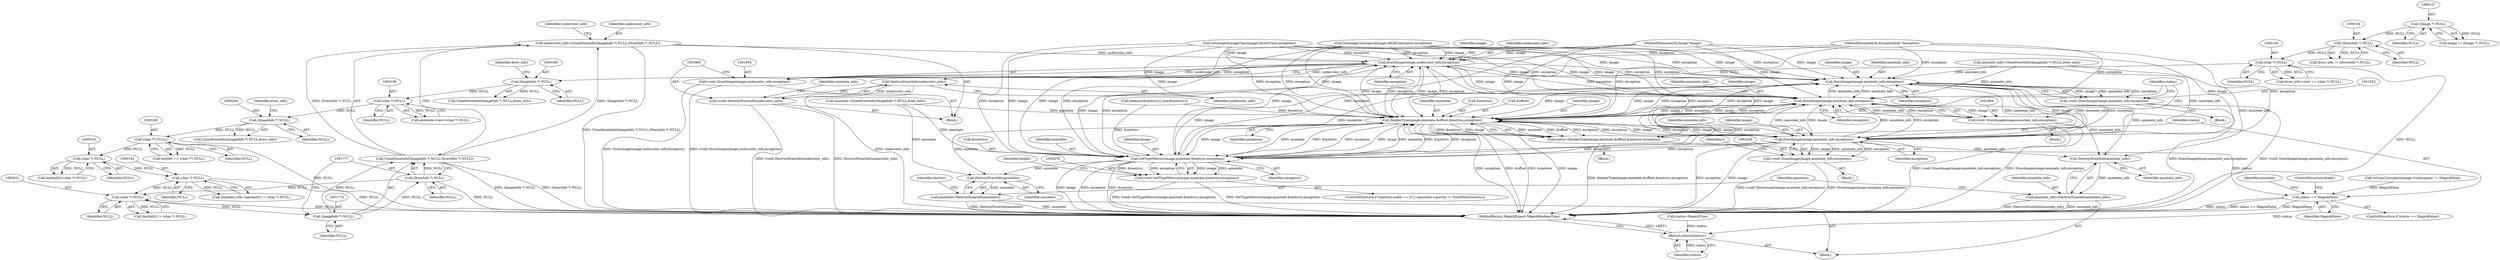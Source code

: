 digraph "0_ImageMagick_f595a1985233c399a05c0c37cc41de16a90dd025@pointer" {
"1001770" [label="(Call,undercolor_info=CloneDrawInfo((ImageInfo *) NULL,(DrawInfo *) NULL))"];
"1001772" [label="(Call,CloneDrawInfo((ImageInfo *) NULL,(DrawInfo *) NULL))"];
"1001773" [label="(Call,(ImageInfo *) NULL)"];
"1000411" [label="(Call,(char *) NULL)"];
"1001776" [label="(Call,(DrawInfo *) NULL)"];
"1000333" [label="(Call,(char *) NULL)"];
"1000318" [label="(Call,(char *) NULL)"];
"1000239" [label="(Call,(char **) NULL)"];
"1000203" [label="(Call,(ImageInfo *) NULL)"];
"1000197" [label="(Call,(char *) NULL)"];
"1000184" [label="(Call,(ImageInfo *) NULL)"];
"1000167" [label="(Call,(char *) NULL)"];
"1000153" [label="(Call,(DrawInfo *) NULL)"];
"1000126" [label="(Call,(Image *) NULL)"];
"1001855" [label="(Call,DrawImage(image,undercolor_info,exception))"];
"1001853" [label="(Call,(void) DrawImage(image,undercolor_info,exception))"];
"1001861" [label="(Call,DestroyDrawInfo(undercolor_info))"];
"1001859" [label="(Call,(void) DestroyDrawInfo(undercolor_info))"];
"1001933" [label="(Call,DrawImage(image,annotate_info,exception))"];
"1001931" [label="(Call,(void) DrawImage(image,annotate_info,exception))"];
"1001970" [label="(Call,DrawImage(image,annotate_info,exception))"];
"1001968" [label="(Call,(void) DrawImage(image,annotate_info,exception))"];
"1001976" [label="(Call,RenderType(image,annotate,&offset,&metrics,exception))"];
"1000479" [label="(Call,GetTypeMetrics(image,annotate,&metrics,exception))"];
"1000477" [label="(Call,(void) GetTypeMetrics(image,annotate,&metrics,exception))"];
"1002039" [label="(Call,DestroyDrawInfo(annotate))"];
"1002037" [label="(Call,annotate=DestroyDrawInfo(annotate))"];
"1001974" [label="(Call,status=RenderType(image,annotate,&offset,&metrics,exception))"];
"1001985" [label="(Call,status == MagickFalse)"];
"1002047" [label="(Return,return(status);)"];
"1002029" [label="(Call,DrawImage(image,annotate_info,exception))"];
"1002027" [label="(Call,(void) DrawImage(image,annotate_info,exception))"];
"1002035" [label="(Call,DestroyDrawInfo(annotate_info))"];
"1002033" [label="(Call,annotate_info=DestroyDrawInfo(annotate_info))"];
"1001861" [label="(Call,DestroyDrawInfo(undercolor_info))"];
"1000357" [label="(Call,SetImageStorageClass(image,DirectClass,exception))"];
"1000163" [label="(Call,draw_info->text == (char *) NULL)"];
"1000392" [label="(Call,status=MagickTrue)"];
"1000484" [label="(Identifier,exception)"];
"1000320" [label="(Identifier,NULL)"];
"1000482" [label="(Call,&metrics)"];
"1002031" [label="(Identifier,annotate_info)"];
"1000199" [label="(Identifier,NULL)"];
"1000107" [label="(MethodParameterIn,ExceptionInfo *exception)"];
"1002048" [label="(Identifier,status)"];
"1000407" [label="(Call,textlist[i] != (char *) NULL)"];
"1001772" [label="(Call,CloneDrawInfo((ImageInfo *) NULL,(DrawInfo *) NULL))"];
"1000239" [label="(Call,(char **) NULL)"];
"1001970" [label="(Call,DrawImage(image,annotate_info,exception))"];
"1001866" [label="(Identifier,annotate_info)"];
"1002034" [label="(Identifier,annotate_info)"];
"1001933" [label="(Call,DrawImage(image,annotate_info,exception))"];
"1001981" [label="(Call,&metrics)"];
"1000186" [label="(Identifier,NULL)"];
"1001856" [label="(Identifier,image)"];
"1001855" [label="(Call,DrawImage(image,undercolor_info,exception))"];
"1002038" [label="(Identifier,annotate)"];
"1000183" [label="(Call,CloneDrawInfo((ImageInfo *) NULL,draw_info))"];
"1000479" [label="(Call,GetTypeMetrics(image,annotate,&metrics,exception))"];
"1000380" [label="(Call,IsGrayColorspace(image->colorspace) != MagickFalse)"];
"1001853" [label="(Call,(void) DrawImage(image,undercolor_info,exception))"];
"1001778" [label="(Identifier,NULL)"];
"1002036" [label="(Identifier,annotate_info)"];
"1001976" [label="(Call,RenderType(image,annotate,&offset,&metrics,exception))"];
"1001857" [label="(Identifier,undercolor_info)"];
"1001979" [label="(Call,&offset)"];
"1002030" [label="(Identifier,image)"];
"1001987" [label="(Identifier,MagickFalse)"];
"1001899" [label="(Block,)"];
"1001931" [label="(Call,(void) DrawImage(image,annotate_info,exception))"];
"1002029" [label="(Call,DrawImage(image,annotate_info,exception))"];
"1000203" [label="(Call,(ImageInfo *) NULL)"];
"1001983" [label="(Identifier,exception)"];
"1000167" [label="(Call,(char *) NULL)"];
"1000329" [label="(Call,annotate_info->geometry != (char *) NULL)"];
"1000205" [label="(Identifier,NULL)"];
"1001934" [label="(Identifier,image)"];
"1000318" [label="(Call,(char *) NULL)"];
"1002049" [label="(MethodReturn,MagickExport MagickBooleanType)"];
"1001977" [label="(Identifier,image)"];
"1000184" [label="(Call,(ImageInfo *) NULL)"];
"1000411" [label="(Call,(char *) NULL)"];
"1001992" [label="(Identifier,annotate)"];
"1002027" [label="(Call,(void) DrawImage(image,annotate_info,exception))"];
"1001858" [label="(Identifier,exception)"];
"1000151" [label="(Call,draw_info != (DrawInfo *) NULL)"];
"1001973" [label="(Identifier,exception)"];
"1000126" [label="(Call,(Image *) NULL)"];
"1000237" [label="(Call,textlist == (char **) NULL)"];
"1002047" [label="(Return,return(status);)"];
"1001775" [label="(Identifier,NULL)"];
"1000333" [label="(Call,(char *) NULL)"];
"1001971" [label="(Identifier,image)"];
"1000128" [label="(Identifier,NULL)"];
"1001968" [label="(Call,(void) DrawImage(image,annotate_info,exception))"];
"1000187" [label="(Identifier,draw_info)"];
"1001985" [label="(Call,status == MagickFalse)"];
"1000413" [label="(Identifier,NULL)"];
"1000481" [label="(Identifier,annotate)"];
"1002033" [label="(Call,annotate_info=DestroyDrawInfo(annotate_info))"];
"1000169" [label="(Identifier,NULL)"];
"1001781" [label="(Identifier,undercolor_info)"];
"1001773" [label="(Call,(ImageInfo *) NULL)"];
"1000480" [label="(Identifier,image)"];
"1000200" [label="(Call,annotate_info=CloneDrawInfo((ImageInfo *) NULL,draw_info))"];
"1000314" [label="(Call,textlist[i]=(char *) NULL)"];
"1000181" [label="(Call,annotate=CloneDrawInfo((ImageInfo *) NULL,draw_info))"];
"1001986" [label="(Identifier,status)"];
"1001936" [label="(Identifier,exception)"];
"1000206" [label="(Identifier,draw_info)"];
"1001974" [label="(Call,status=RenderType(image,annotate,&offset,&metrics,exception))"];
"1001771" [label="(Identifier,undercolor_info)"];
"1000477" [label="(Call,(void) GetTypeMetrics(image,annotate,&metrics,exception))"];
"1001988" [label="(ControlStructure,break;)"];
"1001972" [label="(Identifier,annotate_info)"];
"1002042" [label="(Identifier,textlist)"];
"1000153" [label="(Call,(DrawInfo *) NULL)"];
"1000388" [label="(Call,SetImageColorspace(image,sRGBColorspace,exception))"];
"1000124" [label="(Call,image != (Image *) NULL)"];
"1000202" [label="(Call,CloneDrawInfo((ImageInfo *) NULL,draw_info))"];
"1000486" [label="(Identifier,height)"];
"1000197" [label="(Call,(char *) NULL)"];
"1000397" [label="(Call,memset(&metrics,0,sizeof(metrics)))"];
"1001770" [label="(Call,undercolor_info=CloneDrawInfo((ImageInfo *) NULL,(DrawInfo *) NULL))"];
"1002040" [label="(Identifier,annotate)"];
"1002035" [label="(Call,DestroyDrawInfo(annotate_info))"];
"1000155" [label="(Identifier,NULL)"];
"1000415" [label="(Identifier,i)"];
"1000108" [label="(Block,)"];
"1000416" [label="(Block,)"];
"1000465" [label="(ControlStructure,if ((metrics.width == 0) || (annotate->gravity != NorthWestGravity)))"];
"1002037" [label="(Call,annotate=DestroyDrawInfo(annotate))"];
"1001862" [label="(Identifier,undercolor_info)"];
"1001975" [label="(Identifier,status)"];
"1001935" [label="(Identifier,annotate_info)"];
"1001776" [label="(Call,(DrawInfo *) NULL)"];
"1000241" [label="(Identifier,NULL)"];
"1001984" [label="(ControlStructure,if (status == MagickFalse))"];
"1002032" [label="(Identifier,exception)"];
"1000335" [label="(Identifier,NULL)"];
"1001768" [label="(Block,)"];
"1001859" [label="(Call,(void) DestroyDrawInfo(undercolor_info))"];
"1000193" [label="(Call,annotate->text=(char *) NULL)"];
"1000105" [label="(MethodParameterIn,Image *image)"];
"1002039" [label="(Call,DestroyDrawInfo(annotate))"];
"1001978" [label="(Identifier,annotate)"];
"1001995" [label="(Block,)"];
"1001944" [label="(Block,)"];
"1001770" -> "1001768"  [label="AST: "];
"1001770" -> "1001772"  [label="CFG: "];
"1001771" -> "1001770"  [label="AST: "];
"1001772" -> "1001770"  [label="AST: "];
"1001781" -> "1001770"  [label="CFG: "];
"1001770" -> "1002049"  [label="DDG: CloneDrawInfo((ImageInfo *) NULL,(DrawInfo *) NULL)"];
"1001772" -> "1001770"  [label="DDG: (ImageInfo *) NULL"];
"1001772" -> "1001770"  [label="DDG: (DrawInfo *) NULL"];
"1001770" -> "1001855"  [label="DDG: undercolor_info"];
"1001772" -> "1001776"  [label="CFG: "];
"1001773" -> "1001772"  [label="AST: "];
"1001776" -> "1001772"  [label="AST: "];
"1001772" -> "1002049"  [label="DDG: (ImageInfo *) NULL"];
"1001772" -> "1002049"  [label="DDG: (DrawInfo *) NULL"];
"1001773" -> "1001772"  [label="DDG: NULL"];
"1001776" -> "1001772"  [label="DDG: NULL"];
"1001773" -> "1001775"  [label="CFG: "];
"1001774" -> "1001773"  [label="AST: "];
"1001775" -> "1001773"  [label="AST: "];
"1001777" -> "1001773"  [label="CFG: "];
"1000411" -> "1001773"  [label="DDG: NULL"];
"1001773" -> "1001776"  [label="DDG: NULL"];
"1000411" -> "1000407"  [label="AST: "];
"1000411" -> "1000413"  [label="CFG: "];
"1000412" -> "1000411"  [label="AST: "];
"1000413" -> "1000411"  [label="AST: "];
"1000407" -> "1000411"  [label="CFG: "];
"1000411" -> "1002049"  [label="DDG: NULL"];
"1000411" -> "1000407"  [label="DDG: NULL"];
"1001776" -> "1000411"  [label="DDG: NULL"];
"1000333" -> "1000411"  [label="DDG: NULL"];
"1001776" -> "1001778"  [label="CFG: "];
"1001777" -> "1001776"  [label="AST: "];
"1001778" -> "1001776"  [label="AST: "];
"1001776" -> "1002049"  [label="DDG: NULL"];
"1000333" -> "1000329"  [label="AST: "];
"1000333" -> "1000335"  [label="CFG: "];
"1000334" -> "1000333"  [label="AST: "];
"1000335" -> "1000333"  [label="AST: "];
"1000329" -> "1000333"  [label="CFG: "];
"1000333" -> "1002049"  [label="DDG: NULL"];
"1000333" -> "1000329"  [label="DDG: NULL"];
"1000318" -> "1000333"  [label="DDG: NULL"];
"1000318" -> "1000314"  [label="AST: "];
"1000318" -> "1000320"  [label="CFG: "];
"1000319" -> "1000318"  [label="AST: "];
"1000320" -> "1000318"  [label="AST: "];
"1000314" -> "1000318"  [label="CFG: "];
"1000318" -> "1000314"  [label="DDG: NULL"];
"1000239" -> "1000318"  [label="DDG: NULL"];
"1000239" -> "1000237"  [label="AST: "];
"1000239" -> "1000241"  [label="CFG: "];
"1000240" -> "1000239"  [label="AST: "];
"1000241" -> "1000239"  [label="AST: "];
"1000237" -> "1000239"  [label="CFG: "];
"1000239" -> "1002049"  [label="DDG: NULL"];
"1000239" -> "1000237"  [label="DDG: NULL"];
"1000203" -> "1000239"  [label="DDG: NULL"];
"1000203" -> "1000202"  [label="AST: "];
"1000203" -> "1000205"  [label="CFG: "];
"1000204" -> "1000203"  [label="AST: "];
"1000205" -> "1000203"  [label="AST: "];
"1000206" -> "1000203"  [label="CFG: "];
"1000203" -> "1000202"  [label="DDG: NULL"];
"1000197" -> "1000203"  [label="DDG: NULL"];
"1000197" -> "1000193"  [label="AST: "];
"1000197" -> "1000199"  [label="CFG: "];
"1000198" -> "1000197"  [label="AST: "];
"1000199" -> "1000197"  [label="AST: "];
"1000193" -> "1000197"  [label="CFG: "];
"1000197" -> "1000193"  [label="DDG: NULL"];
"1000184" -> "1000197"  [label="DDG: NULL"];
"1000184" -> "1000183"  [label="AST: "];
"1000184" -> "1000186"  [label="CFG: "];
"1000185" -> "1000184"  [label="AST: "];
"1000186" -> "1000184"  [label="AST: "];
"1000187" -> "1000184"  [label="CFG: "];
"1000184" -> "1000183"  [label="DDG: NULL"];
"1000167" -> "1000184"  [label="DDG: NULL"];
"1000167" -> "1000163"  [label="AST: "];
"1000167" -> "1000169"  [label="CFG: "];
"1000168" -> "1000167"  [label="AST: "];
"1000169" -> "1000167"  [label="AST: "];
"1000163" -> "1000167"  [label="CFG: "];
"1000167" -> "1002049"  [label="DDG: NULL"];
"1000167" -> "1000163"  [label="DDG: NULL"];
"1000153" -> "1000167"  [label="DDG: NULL"];
"1000153" -> "1000151"  [label="AST: "];
"1000153" -> "1000155"  [label="CFG: "];
"1000154" -> "1000153"  [label="AST: "];
"1000155" -> "1000153"  [label="AST: "];
"1000151" -> "1000153"  [label="CFG: "];
"1000153" -> "1000151"  [label="DDG: NULL"];
"1000126" -> "1000153"  [label="DDG: NULL"];
"1000126" -> "1000124"  [label="AST: "];
"1000126" -> "1000128"  [label="CFG: "];
"1000127" -> "1000126"  [label="AST: "];
"1000128" -> "1000126"  [label="AST: "];
"1000124" -> "1000126"  [label="CFG: "];
"1000126" -> "1000124"  [label="DDG: NULL"];
"1001855" -> "1001853"  [label="AST: "];
"1001855" -> "1001858"  [label="CFG: "];
"1001856" -> "1001855"  [label="AST: "];
"1001857" -> "1001855"  [label="AST: "];
"1001858" -> "1001855"  [label="AST: "];
"1001853" -> "1001855"  [label="CFG: "];
"1001855" -> "1001853"  [label="DDG: image"];
"1001855" -> "1001853"  [label="DDG: undercolor_info"];
"1001855" -> "1001853"  [label="DDG: exception"];
"1000388" -> "1001855"  [label="DDG: image"];
"1000388" -> "1001855"  [label="DDG: exception"];
"1002029" -> "1001855"  [label="DDG: image"];
"1002029" -> "1001855"  [label="DDG: exception"];
"1001976" -> "1001855"  [label="DDG: image"];
"1001976" -> "1001855"  [label="DDG: exception"];
"1000357" -> "1001855"  [label="DDG: image"];
"1000357" -> "1001855"  [label="DDG: exception"];
"1000479" -> "1001855"  [label="DDG: image"];
"1000479" -> "1001855"  [label="DDG: exception"];
"1000105" -> "1001855"  [label="DDG: image"];
"1000107" -> "1001855"  [label="DDG: exception"];
"1001855" -> "1001861"  [label="DDG: undercolor_info"];
"1001855" -> "1001933"  [label="DDG: image"];
"1001855" -> "1001933"  [label="DDG: exception"];
"1001855" -> "1001970"  [label="DDG: image"];
"1001855" -> "1001970"  [label="DDG: exception"];
"1001855" -> "1001976"  [label="DDG: image"];
"1001855" -> "1001976"  [label="DDG: exception"];
"1001853" -> "1001768"  [label="AST: "];
"1001854" -> "1001853"  [label="AST: "];
"1001860" -> "1001853"  [label="CFG: "];
"1001853" -> "1002049"  [label="DDG: DrawImage(image,undercolor_info,exception)"];
"1001853" -> "1002049"  [label="DDG: (void) DrawImage(image,undercolor_info,exception)"];
"1001861" -> "1001859"  [label="AST: "];
"1001861" -> "1001862"  [label="CFG: "];
"1001862" -> "1001861"  [label="AST: "];
"1001859" -> "1001861"  [label="CFG: "];
"1001861" -> "1002049"  [label="DDG: undercolor_info"];
"1001861" -> "1001859"  [label="DDG: undercolor_info"];
"1001859" -> "1001768"  [label="AST: "];
"1001860" -> "1001859"  [label="AST: "];
"1001866" -> "1001859"  [label="CFG: "];
"1001859" -> "1002049"  [label="DDG: (void) DestroyDrawInfo(undercolor_info)"];
"1001859" -> "1002049"  [label="DDG: DestroyDrawInfo(undercolor_info)"];
"1001933" -> "1001931"  [label="AST: "];
"1001933" -> "1001936"  [label="CFG: "];
"1001934" -> "1001933"  [label="AST: "];
"1001935" -> "1001933"  [label="AST: "];
"1001936" -> "1001933"  [label="AST: "];
"1001931" -> "1001933"  [label="CFG: "];
"1001933" -> "1001931"  [label="DDG: image"];
"1001933" -> "1001931"  [label="DDG: annotate_info"];
"1001933" -> "1001931"  [label="DDG: exception"];
"1000388" -> "1001933"  [label="DDG: image"];
"1000388" -> "1001933"  [label="DDG: exception"];
"1002029" -> "1001933"  [label="DDG: image"];
"1002029" -> "1001933"  [label="DDG: annotate_info"];
"1002029" -> "1001933"  [label="DDG: exception"];
"1001976" -> "1001933"  [label="DDG: image"];
"1001976" -> "1001933"  [label="DDG: exception"];
"1000357" -> "1001933"  [label="DDG: image"];
"1000357" -> "1001933"  [label="DDG: exception"];
"1000479" -> "1001933"  [label="DDG: image"];
"1000479" -> "1001933"  [label="DDG: exception"];
"1000105" -> "1001933"  [label="DDG: image"];
"1000200" -> "1001933"  [label="DDG: annotate_info"];
"1001970" -> "1001933"  [label="DDG: annotate_info"];
"1000107" -> "1001933"  [label="DDG: exception"];
"1001933" -> "1001970"  [label="DDG: annotate_info"];
"1001933" -> "1001976"  [label="DDG: image"];
"1001933" -> "1001976"  [label="DDG: exception"];
"1001933" -> "1002029"  [label="DDG: annotate_info"];
"1001933" -> "1002035"  [label="DDG: annotate_info"];
"1001931" -> "1001899"  [label="AST: "];
"1001932" -> "1001931"  [label="AST: "];
"1001975" -> "1001931"  [label="CFG: "];
"1001931" -> "1002049"  [label="DDG: DrawImage(image,annotate_info,exception)"];
"1001931" -> "1002049"  [label="DDG: (void) DrawImage(image,annotate_info,exception)"];
"1001970" -> "1001968"  [label="AST: "];
"1001970" -> "1001973"  [label="CFG: "];
"1001971" -> "1001970"  [label="AST: "];
"1001972" -> "1001970"  [label="AST: "];
"1001973" -> "1001970"  [label="AST: "];
"1001968" -> "1001970"  [label="CFG: "];
"1001970" -> "1001968"  [label="DDG: image"];
"1001970" -> "1001968"  [label="DDG: annotate_info"];
"1001970" -> "1001968"  [label="DDG: exception"];
"1000388" -> "1001970"  [label="DDG: image"];
"1000388" -> "1001970"  [label="DDG: exception"];
"1002029" -> "1001970"  [label="DDG: image"];
"1002029" -> "1001970"  [label="DDG: annotate_info"];
"1002029" -> "1001970"  [label="DDG: exception"];
"1001976" -> "1001970"  [label="DDG: image"];
"1001976" -> "1001970"  [label="DDG: exception"];
"1000357" -> "1001970"  [label="DDG: image"];
"1000357" -> "1001970"  [label="DDG: exception"];
"1000479" -> "1001970"  [label="DDG: image"];
"1000479" -> "1001970"  [label="DDG: exception"];
"1000105" -> "1001970"  [label="DDG: image"];
"1000200" -> "1001970"  [label="DDG: annotate_info"];
"1000107" -> "1001970"  [label="DDG: exception"];
"1001970" -> "1001976"  [label="DDG: image"];
"1001970" -> "1001976"  [label="DDG: exception"];
"1001970" -> "1002029"  [label="DDG: annotate_info"];
"1001970" -> "1002035"  [label="DDG: annotate_info"];
"1001968" -> "1001944"  [label="AST: "];
"1001969" -> "1001968"  [label="AST: "];
"1001975" -> "1001968"  [label="CFG: "];
"1001968" -> "1002049"  [label="DDG: DrawImage(image,annotate_info,exception)"];
"1001968" -> "1002049"  [label="DDG: (void) DrawImage(image,annotate_info,exception)"];
"1001976" -> "1001974"  [label="AST: "];
"1001976" -> "1001983"  [label="CFG: "];
"1001977" -> "1001976"  [label="AST: "];
"1001978" -> "1001976"  [label="AST: "];
"1001979" -> "1001976"  [label="AST: "];
"1001981" -> "1001976"  [label="AST: "];
"1001983" -> "1001976"  [label="AST: "];
"1001974" -> "1001976"  [label="CFG: "];
"1001976" -> "1002049"  [label="DDG: exception"];
"1001976" -> "1002049"  [label="DDG: &offset"];
"1001976" -> "1002049"  [label="DDG: image"];
"1001976" -> "1002049"  [label="DDG: &metrics"];
"1001976" -> "1000479"  [label="DDG: image"];
"1001976" -> "1000479"  [label="DDG: annotate"];
"1001976" -> "1000479"  [label="DDG: &metrics"];
"1001976" -> "1000479"  [label="DDG: exception"];
"1001976" -> "1001974"  [label="DDG: annotate"];
"1001976" -> "1001974"  [label="DDG: &offset"];
"1001976" -> "1001974"  [label="DDG: exception"];
"1001976" -> "1001974"  [label="DDG: &metrics"];
"1001976" -> "1001974"  [label="DDG: image"];
"1000388" -> "1001976"  [label="DDG: image"];
"1000388" -> "1001976"  [label="DDG: exception"];
"1002029" -> "1001976"  [label="DDG: image"];
"1002029" -> "1001976"  [label="DDG: exception"];
"1000357" -> "1001976"  [label="DDG: image"];
"1000357" -> "1001976"  [label="DDG: exception"];
"1000479" -> "1001976"  [label="DDG: image"];
"1000479" -> "1001976"  [label="DDG: annotate"];
"1000479" -> "1001976"  [label="DDG: &metrics"];
"1000479" -> "1001976"  [label="DDG: exception"];
"1000105" -> "1001976"  [label="DDG: image"];
"1000181" -> "1001976"  [label="DDG: annotate"];
"1000397" -> "1001976"  [label="DDG: &metrics"];
"1000107" -> "1001976"  [label="DDG: exception"];
"1001976" -> "1002029"  [label="DDG: image"];
"1001976" -> "1002029"  [label="DDG: exception"];
"1001976" -> "1002039"  [label="DDG: annotate"];
"1000479" -> "1000477"  [label="AST: "];
"1000479" -> "1000484"  [label="CFG: "];
"1000480" -> "1000479"  [label="AST: "];
"1000481" -> "1000479"  [label="AST: "];
"1000482" -> "1000479"  [label="AST: "];
"1000484" -> "1000479"  [label="AST: "];
"1000477" -> "1000479"  [label="CFG: "];
"1000479" -> "1002049"  [label="DDG: image"];
"1000479" -> "1002049"  [label="DDG: exception"];
"1000479" -> "1002049"  [label="DDG: &metrics"];
"1000479" -> "1000477"  [label="DDG: image"];
"1000479" -> "1000477"  [label="DDG: annotate"];
"1000479" -> "1000477"  [label="DDG: &metrics"];
"1000479" -> "1000477"  [label="DDG: exception"];
"1000388" -> "1000479"  [label="DDG: image"];
"1000388" -> "1000479"  [label="DDG: exception"];
"1002029" -> "1000479"  [label="DDG: image"];
"1002029" -> "1000479"  [label="DDG: exception"];
"1000357" -> "1000479"  [label="DDG: image"];
"1000357" -> "1000479"  [label="DDG: exception"];
"1000105" -> "1000479"  [label="DDG: image"];
"1000181" -> "1000479"  [label="DDG: annotate"];
"1000397" -> "1000479"  [label="DDG: &metrics"];
"1000107" -> "1000479"  [label="DDG: exception"];
"1000479" -> "1002039"  [label="DDG: annotate"];
"1000477" -> "1000465"  [label="AST: "];
"1000478" -> "1000477"  [label="AST: "];
"1000486" -> "1000477"  [label="CFG: "];
"1000477" -> "1002049"  [label="DDG: GetTypeMetrics(image,annotate,&metrics,exception)"];
"1000477" -> "1002049"  [label="DDG: (void) GetTypeMetrics(image,annotate,&metrics,exception)"];
"1002039" -> "1002037"  [label="AST: "];
"1002039" -> "1002040"  [label="CFG: "];
"1002040" -> "1002039"  [label="AST: "];
"1002037" -> "1002039"  [label="CFG: "];
"1002039" -> "1002037"  [label="DDG: annotate"];
"1000181" -> "1002039"  [label="DDG: annotate"];
"1002037" -> "1000108"  [label="AST: "];
"1002038" -> "1002037"  [label="AST: "];
"1002042" -> "1002037"  [label="CFG: "];
"1002037" -> "1002049"  [label="DDG: annotate"];
"1002037" -> "1002049"  [label="DDG: DestroyDrawInfo(annotate)"];
"1001974" -> "1000416"  [label="AST: "];
"1001975" -> "1001974"  [label="AST: "];
"1001986" -> "1001974"  [label="CFG: "];
"1001974" -> "1002049"  [label="DDG: RenderType(image,annotate,&offset,&metrics,exception)"];
"1001974" -> "1001985"  [label="DDG: status"];
"1001985" -> "1001984"  [label="AST: "];
"1001985" -> "1001987"  [label="CFG: "];
"1001986" -> "1001985"  [label="AST: "];
"1001987" -> "1001985"  [label="AST: "];
"1001988" -> "1001985"  [label="CFG: "];
"1001992" -> "1001985"  [label="CFG: "];
"1001985" -> "1002049"  [label="DDG: MagickFalse"];
"1001985" -> "1002049"  [label="DDG: status"];
"1001985" -> "1002049"  [label="DDG: status == MagickFalse"];
"1000380" -> "1001985"  [label="DDG: MagickFalse"];
"1001985" -> "1002047"  [label="DDG: status"];
"1002047" -> "1000108"  [label="AST: "];
"1002047" -> "1002048"  [label="CFG: "];
"1002048" -> "1002047"  [label="AST: "];
"1002049" -> "1002047"  [label="CFG: "];
"1002047" -> "1002049"  [label="DDG: <RET>"];
"1002048" -> "1002047"  [label="DDG: status"];
"1000392" -> "1002047"  [label="DDG: status"];
"1002029" -> "1002027"  [label="AST: "];
"1002029" -> "1002032"  [label="CFG: "];
"1002030" -> "1002029"  [label="AST: "];
"1002031" -> "1002029"  [label="AST: "];
"1002032" -> "1002029"  [label="AST: "];
"1002027" -> "1002029"  [label="CFG: "];
"1002029" -> "1002049"  [label="DDG: exception"];
"1002029" -> "1002049"  [label="DDG: image"];
"1002029" -> "1002027"  [label="DDG: image"];
"1002029" -> "1002027"  [label="DDG: annotate_info"];
"1002029" -> "1002027"  [label="DDG: exception"];
"1000105" -> "1002029"  [label="DDG: image"];
"1000200" -> "1002029"  [label="DDG: annotate_info"];
"1000107" -> "1002029"  [label="DDG: exception"];
"1002029" -> "1002035"  [label="DDG: annotate_info"];
"1002027" -> "1001995"  [label="AST: "];
"1002028" -> "1002027"  [label="AST: "];
"1000415" -> "1002027"  [label="CFG: "];
"1002027" -> "1002049"  [label="DDG: DrawImage(image,annotate_info,exception)"];
"1002027" -> "1002049"  [label="DDG: (void) DrawImage(image,annotate_info,exception)"];
"1002035" -> "1002033"  [label="AST: "];
"1002035" -> "1002036"  [label="CFG: "];
"1002036" -> "1002035"  [label="AST: "];
"1002033" -> "1002035"  [label="CFG: "];
"1002035" -> "1002033"  [label="DDG: annotate_info"];
"1000200" -> "1002035"  [label="DDG: annotate_info"];
"1002033" -> "1000108"  [label="AST: "];
"1002034" -> "1002033"  [label="AST: "];
"1002038" -> "1002033"  [label="CFG: "];
"1002033" -> "1002049"  [label="DDG: annotate_info"];
"1002033" -> "1002049"  [label="DDG: DestroyDrawInfo(annotate_info)"];
}
